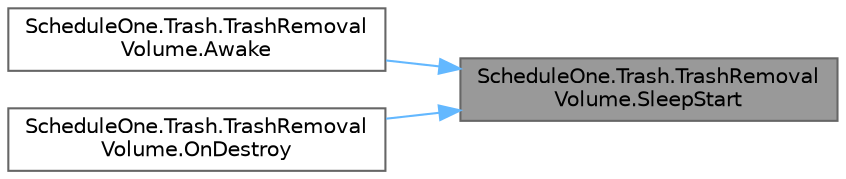 digraph "ScheduleOne.Trash.TrashRemovalVolume.SleepStart"
{
 // LATEX_PDF_SIZE
  bgcolor="transparent";
  edge [fontname=Helvetica,fontsize=10,labelfontname=Helvetica,labelfontsize=10];
  node [fontname=Helvetica,fontsize=10,shape=box,height=0.2,width=0.4];
  rankdir="RL";
  Node1 [id="Node000001",label="ScheduleOne.Trash.TrashRemoval\lVolume.SleepStart",height=0.2,width=0.4,color="gray40", fillcolor="grey60", style="filled", fontcolor="black",tooltip=" "];
  Node1 -> Node2 [id="edge1_Node000001_Node000002",dir="back",color="steelblue1",style="solid",tooltip=" "];
  Node2 [id="Node000002",label="ScheduleOne.Trash.TrashRemoval\lVolume.Awake",height=0.2,width=0.4,color="grey40", fillcolor="white", style="filled",URL="$class_schedule_one_1_1_trash_1_1_trash_removal_volume.html#a6bc58fa584e4f6d0e0aa4855f5514c11",tooltip=" "];
  Node1 -> Node3 [id="edge2_Node000001_Node000003",dir="back",color="steelblue1",style="solid",tooltip=" "];
  Node3 [id="Node000003",label="ScheduleOne.Trash.TrashRemoval\lVolume.OnDestroy",height=0.2,width=0.4,color="grey40", fillcolor="white", style="filled",URL="$class_schedule_one_1_1_trash_1_1_trash_removal_volume.html#a2e2ea54199209b32294c6cab920cf737",tooltip=" "];
}
